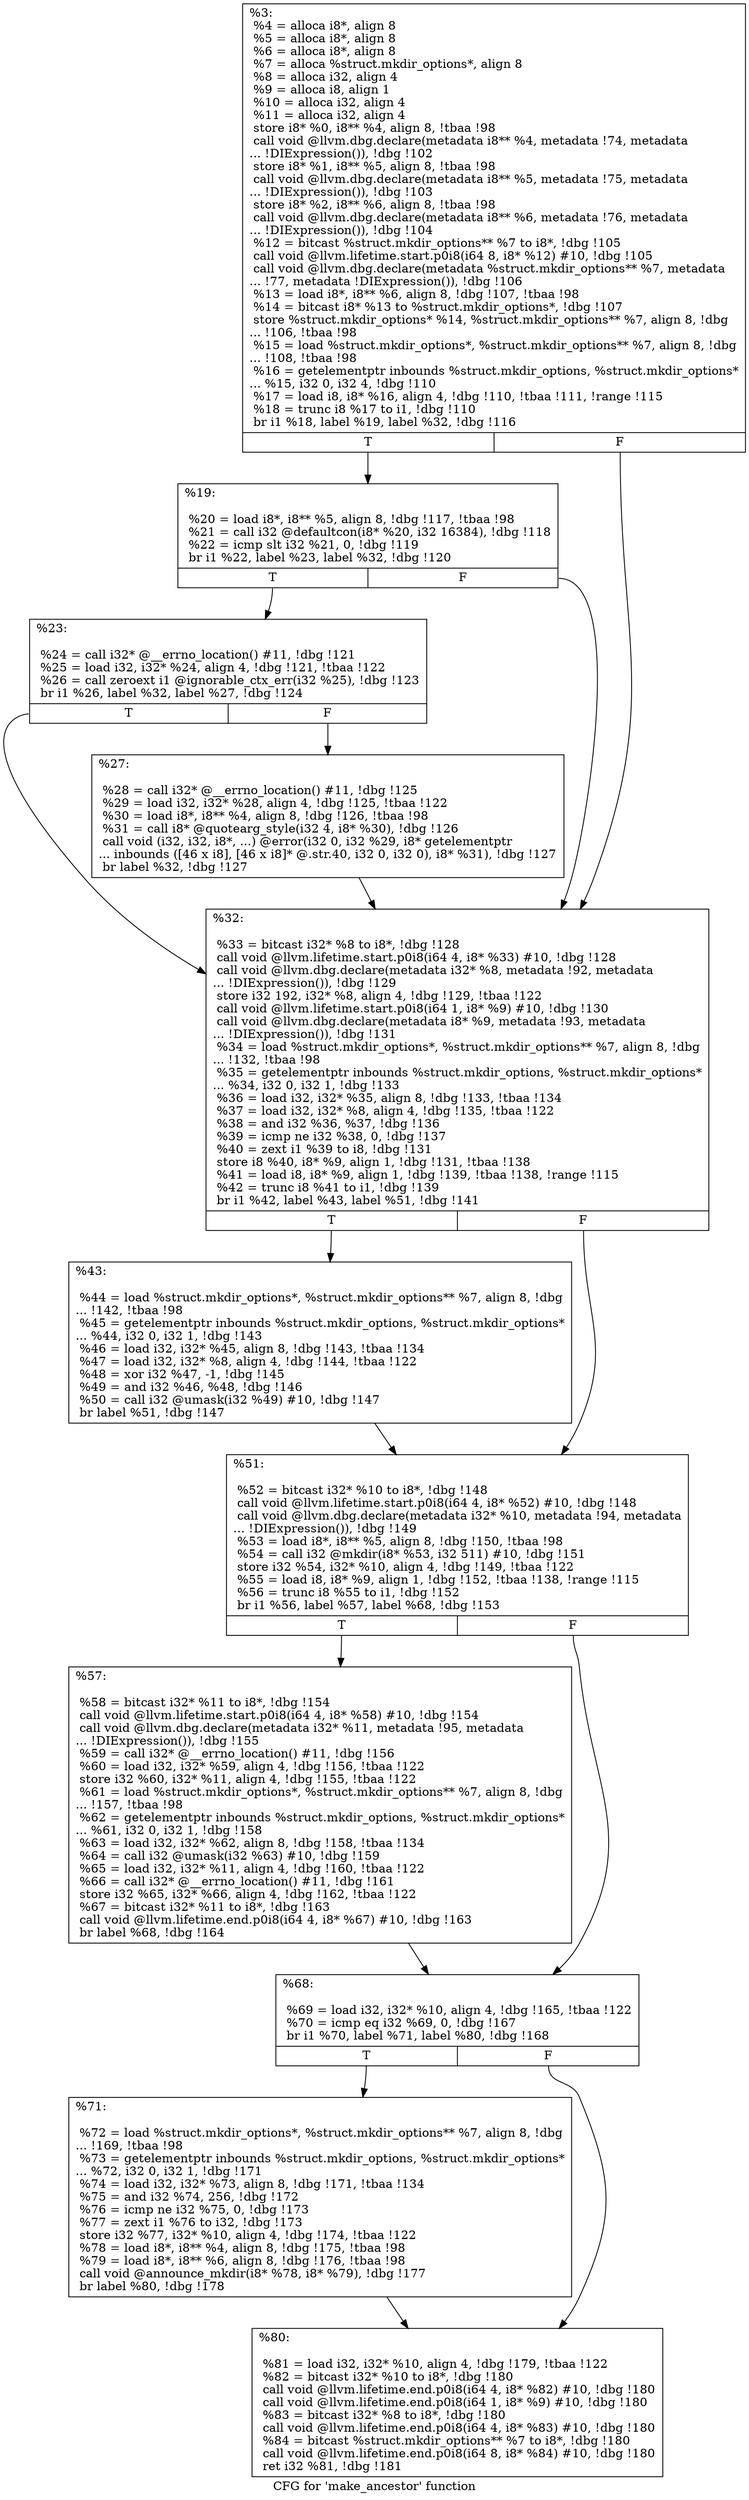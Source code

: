 digraph "CFG for 'make_ancestor' function" {
	label="CFG for 'make_ancestor' function";

	Node0x2365ee0 [shape=record,label="{%3:\l  %4 = alloca i8*, align 8\l  %5 = alloca i8*, align 8\l  %6 = alloca i8*, align 8\l  %7 = alloca %struct.mkdir_options*, align 8\l  %8 = alloca i32, align 4\l  %9 = alloca i8, align 1\l  %10 = alloca i32, align 4\l  %11 = alloca i32, align 4\l  store i8* %0, i8** %4, align 8, !tbaa !98\l  call void @llvm.dbg.declare(metadata i8** %4, metadata !74, metadata\l... !DIExpression()), !dbg !102\l  store i8* %1, i8** %5, align 8, !tbaa !98\l  call void @llvm.dbg.declare(metadata i8** %5, metadata !75, metadata\l... !DIExpression()), !dbg !103\l  store i8* %2, i8** %6, align 8, !tbaa !98\l  call void @llvm.dbg.declare(metadata i8** %6, metadata !76, metadata\l... !DIExpression()), !dbg !104\l  %12 = bitcast %struct.mkdir_options** %7 to i8*, !dbg !105\l  call void @llvm.lifetime.start.p0i8(i64 8, i8* %12) #10, !dbg !105\l  call void @llvm.dbg.declare(metadata %struct.mkdir_options** %7, metadata\l... !77, metadata !DIExpression()), !dbg !106\l  %13 = load i8*, i8** %6, align 8, !dbg !107, !tbaa !98\l  %14 = bitcast i8* %13 to %struct.mkdir_options*, !dbg !107\l  store %struct.mkdir_options* %14, %struct.mkdir_options** %7, align 8, !dbg\l... !106, !tbaa !98\l  %15 = load %struct.mkdir_options*, %struct.mkdir_options** %7, align 8, !dbg\l... !108, !tbaa !98\l  %16 = getelementptr inbounds %struct.mkdir_options, %struct.mkdir_options*\l... %15, i32 0, i32 4, !dbg !110\l  %17 = load i8, i8* %16, align 4, !dbg !110, !tbaa !111, !range !115\l  %18 = trunc i8 %17 to i1, !dbg !110\l  br i1 %18, label %19, label %32, !dbg !116\l|{<s0>T|<s1>F}}"];
	Node0x2365ee0:s0 -> Node0x2353720;
	Node0x2365ee0:s1 -> Node0x2353810;
	Node0x2353720 [shape=record,label="{%19:\l\l  %20 = load i8*, i8** %5, align 8, !dbg !117, !tbaa !98\l  %21 = call i32 @defaultcon(i8* %20, i32 16384), !dbg !118\l  %22 = icmp slt i32 %21, 0, !dbg !119\l  br i1 %22, label %23, label %32, !dbg !120\l|{<s0>T|<s1>F}}"];
	Node0x2353720:s0 -> Node0x2353770;
	Node0x2353720:s1 -> Node0x2353810;
	Node0x2353770 [shape=record,label="{%23:\l\l  %24 = call i32* @__errno_location() #11, !dbg !121\l  %25 = load i32, i32* %24, align 4, !dbg !121, !tbaa !122\l  %26 = call zeroext i1 @ignorable_ctx_err(i32 %25), !dbg !123\l  br i1 %26, label %32, label %27, !dbg !124\l|{<s0>T|<s1>F}}"];
	Node0x2353770:s0 -> Node0x2353810;
	Node0x2353770:s1 -> Node0x23537c0;
	Node0x23537c0 [shape=record,label="{%27:\l\l  %28 = call i32* @__errno_location() #11, !dbg !125\l  %29 = load i32, i32* %28, align 4, !dbg !125, !tbaa !122\l  %30 = load i8*, i8** %4, align 8, !dbg !126, !tbaa !98\l  %31 = call i8* @quotearg_style(i32 4, i8* %30), !dbg !126\l  call void (i32, i32, i8*, ...) @error(i32 0, i32 %29, i8* getelementptr\l... inbounds ([46 x i8], [46 x i8]* @.str.40, i32 0, i32 0), i8* %31), !dbg !127\l  br label %32, !dbg !127\l}"];
	Node0x23537c0 -> Node0x2353810;
	Node0x2353810 [shape=record,label="{%32:\l\l  %33 = bitcast i32* %8 to i8*, !dbg !128\l  call void @llvm.lifetime.start.p0i8(i64 4, i8* %33) #10, !dbg !128\l  call void @llvm.dbg.declare(metadata i32* %8, metadata !92, metadata\l... !DIExpression()), !dbg !129\l  store i32 192, i32* %8, align 4, !dbg !129, !tbaa !122\l  call void @llvm.lifetime.start.p0i8(i64 1, i8* %9) #10, !dbg !130\l  call void @llvm.dbg.declare(metadata i8* %9, metadata !93, metadata\l... !DIExpression()), !dbg !131\l  %34 = load %struct.mkdir_options*, %struct.mkdir_options** %7, align 8, !dbg\l... !132, !tbaa !98\l  %35 = getelementptr inbounds %struct.mkdir_options, %struct.mkdir_options*\l... %34, i32 0, i32 1, !dbg !133\l  %36 = load i32, i32* %35, align 8, !dbg !133, !tbaa !134\l  %37 = load i32, i32* %8, align 4, !dbg !135, !tbaa !122\l  %38 = and i32 %36, %37, !dbg !136\l  %39 = icmp ne i32 %38, 0, !dbg !137\l  %40 = zext i1 %39 to i8, !dbg !131\l  store i8 %40, i8* %9, align 1, !dbg !131, !tbaa !138\l  %41 = load i8, i8* %9, align 1, !dbg !139, !tbaa !138, !range !115\l  %42 = trunc i8 %41 to i1, !dbg !139\l  br i1 %42, label %43, label %51, !dbg !141\l|{<s0>T|<s1>F}}"];
	Node0x2353810:s0 -> Node0x2353860;
	Node0x2353810:s1 -> Node0x23538b0;
	Node0x2353860 [shape=record,label="{%43:\l\l  %44 = load %struct.mkdir_options*, %struct.mkdir_options** %7, align 8, !dbg\l... !142, !tbaa !98\l  %45 = getelementptr inbounds %struct.mkdir_options, %struct.mkdir_options*\l... %44, i32 0, i32 1, !dbg !143\l  %46 = load i32, i32* %45, align 8, !dbg !143, !tbaa !134\l  %47 = load i32, i32* %8, align 4, !dbg !144, !tbaa !122\l  %48 = xor i32 %47, -1, !dbg !145\l  %49 = and i32 %46, %48, !dbg !146\l  %50 = call i32 @umask(i32 %49) #10, !dbg !147\l  br label %51, !dbg !147\l}"];
	Node0x2353860 -> Node0x23538b0;
	Node0x23538b0 [shape=record,label="{%51:\l\l  %52 = bitcast i32* %10 to i8*, !dbg !148\l  call void @llvm.lifetime.start.p0i8(i64 4, i8* %52) #10, !dbg !148\l  call void @llvm.dbg.declare(metadata i32* %10, metadata !94, metadata\l... !DIExpression()), !dbg !149\l  %53 = load i8*, i8** %5, align 8, !dbg !150, !tbaa !98\l  %54 = call i32 @mkdir(i8* %53, i32 511) #10, !dbg !151\l  store i32 %54, i32* %10, align 4, !dbg !149, !tbaa !122\l  %55 = load i8, i8* %9, align 1, !dbg !152, !tbaa !138, !range !115\l  %56 = trunc i8 %55 to i1, !dbg !152\l  br i1 %56, label %57, label %68, !dbg !153\l|{<s0>T|<s1>F}}"];
	Node0x23538b0:s0 -> Node0x2353900;
	Node0x23538b0:s1 -> Node0x2353950;
	Node0x2353900 [shape=record,label="{%57:\l\l  %58 = bitcast i32* %11 to i8*, !dbg !154\l  call void @llvm.lifetime.start.p0i8(i64 4, i8* %58) #10, !dbg !154\l  call void @llvm.dbg.declare(metadata i32* %11, metadata !95, metadata\l... !DIExpression()), !dbg !155\l  %59 = call i32* @__errno_location() #11, !dbg !156\l  %60 = load i32, i32* %59, align 4, !dbg !156, !tbaa !122\l  store i32 %60, i32* %11, align 4, !dbg !155, !tbaa !122\l  %61 = load %struct.mkdir_options*, %struct.mkdir_options** %7, align 8, !dbg\l... !157, !tbaa !98\l  %62 = getelementptr inbounds %struct.mkdir_options, %struct.mkdir_options*\l... %61, i32 0, i32 1, !dbg !158\l  %63 = load i32, i32* %62, align 8, !dbg !158, !tbaa !134\l  %64 = call i32 @umask(i32 %63) #10, !dbg !159\l  %65 = load i32, i32* %11, align 4, !dbg !160, !tbaa !122\l  %66 = call i32* @__errno_location() #11, !dbg !161\l  store i32 %65, i32* %66, align 4, !dbg !162, !tbaa !122\l  %67 = bitcast i32* %11 to i8*, !dbg !163\l  call void @llvm.lifetime.end.p0i8(i64 4, i8* %67) #10, !dbg !163\l  br label %68, !dbg !164\l}"];
	Node0x2353900 -> Node0x2353950;
	Node0x2353950 [shape=record,label="{%68:\l\l  %69 = load i32, i32* %10, align 4, !dbg !165, !tbaa !122\l  %70 = icmp eq i32 %69, 0, !dbg !167\l  br i1 %70, label %71, label %80, !dbg !168\l|{<s0>T|<s1>F}}"];
	Node0x2353950:s0 -> Node0x23539a0;
	Node0x2353950:s1 -> Node0x23539f0;
	Node0x23539a0 [shape=record,label="{%71:\l\l  %72 = load %struct.mkdir_options*, %struct.mkdir_options** %7, align 8, !dbg\l... !169, !tbaa !98\l  %73 = getelementptr inbounds %struct.mkdir_options, %struct.mkdir_options*\l... %72, i32 0, i32 1, !dbg !171\l  %74 = load i32, i32* %73, align 8, !dbg !171, !tbaa !134\l  %75 = and i32 %74, 256, !dbg !172\l  %76 = icmp ne i32 %75, 0, !dbg !173\l  %77 = zext i1 %76 to i32, !dbg !173\l  store i32 %77, i32* %10, align 4, !dbg !174, !tbaa !122\l  %78 = load i8*, i8** %4, align 8, !dbg !175, !tbaa !98\l  %79 = load i8*, i8** %6, align 8, !dbg !176, !tbaa !98\l  call void @announce_mkdir(i8* %78, i8* %79), !dbg !177\l  br label %80, !dbg !178\l}"];
	Node0x23539a0 -> Node0x23539f0;
	Node0x23539f0 [shape=record,label="{%80:\l\l  %81 = load i32, i32* %10, align 4, !dbg !179, !tbaa !122\l  %82 = bitcast i32* %10 to i8*, !dbg !180\l  call void @llvm.lifetime.end.p0i8(i64 4, i8* %82) #10, !dbg !180\l  call void @llvm.lifetime.end.p0i8(i64 1, i8* %9) #10, !dbg !180\l  %83 = bitcast i32* %8 to i8*, !dbg !180\l  call void @llvm.lifetime.end.p0i8(i64 4, i8* %83) #10, !dbg !180\l  %84 = bitcast %struct.mkdir_options** %7 to i8*, !dbg !180\l  call void @llvm.lifetime.end.p0i8(i64 8, i8* %84) #10, !dbg !180\l  ret i32 %81, !dbg !181\l}"];
}
